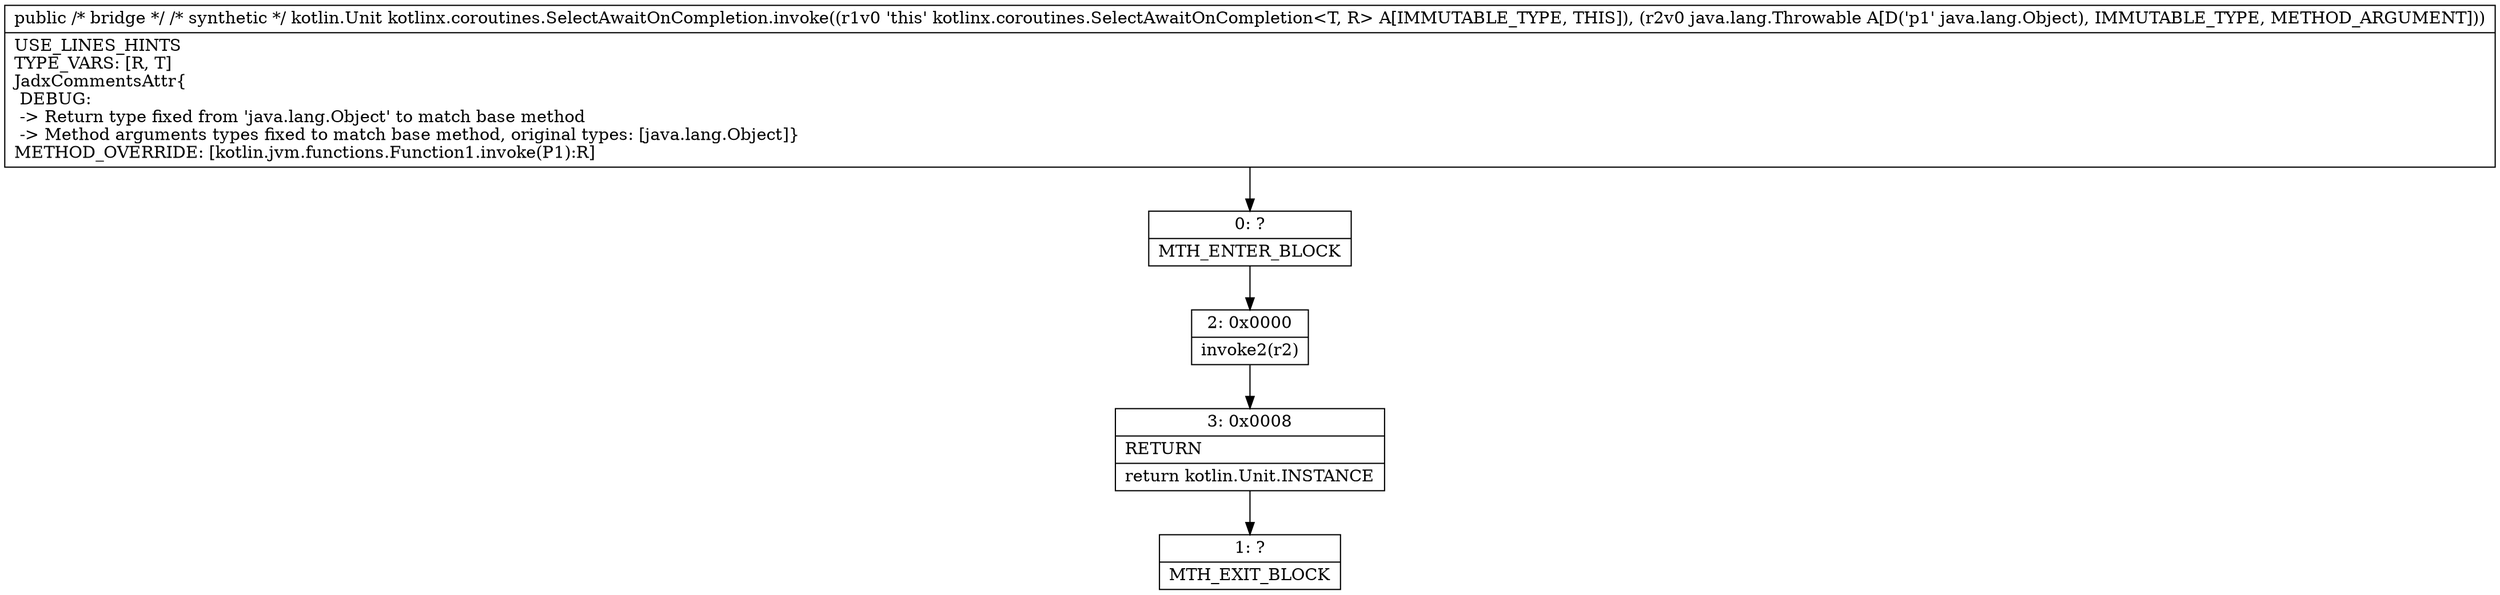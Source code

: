 digraph "CFG forkotlinx.coroutines.SelectAwaitOnCompletion.invoke(Ljava\/lang\/Object;)Ljava\/lang\/Object;" {
Node_0 [shape=record,label="{0\:\ ?|MTH_ENTER_BLOCK\l}"];
Node_2 [shape=record,label="{2\:\ 0x0000|invoke2(r2)\l}"];
Node_3 [shape=record,label="{3\:\ 0x0008|RETURN\l|return kotlin.Unit.INSTANCE\l}"];
Node_1 [shape=record,label="{1\:\ ?|MTH_EXIT_BLOCK\l}"];
MethodNode[shape=record,label="{public \/* bridge *\/ \/* synthetic *\/ kotlin.Unit kotlinx.coroutines.SelectAwaitOnCompletion.invoke((r1v0 'this' kotlinx.coroutines.SelectAwaitOnCompletion\<T, R\> A[IMMUTABLE_TYPE, THIS]), (r2v0 java.lang.Throwable A[D('p1' java.lang.Object), IMMUTABLE_TYPE, METHOD_ARGUMENT]))  | USE_LINES_HINTS\lTYPE_VARS: [R, T]\lJadxCommentsAttr\{\l DEBUG: \l \-\> Return type fixed from 'java.lang.Object' to match base method\l \-\> Method arguments types fixed to match base method, original types: [java.lang.Object]\}\lMETHOD_OVERRIDE: [kotlin.jvm.functions.Function1.invoke(P1):R]\l}"];
MethodNode -> Node_0;Node_0 -> Node_2;
Node_2 -> Node_3;
Node_3 -> Node_1;
}

